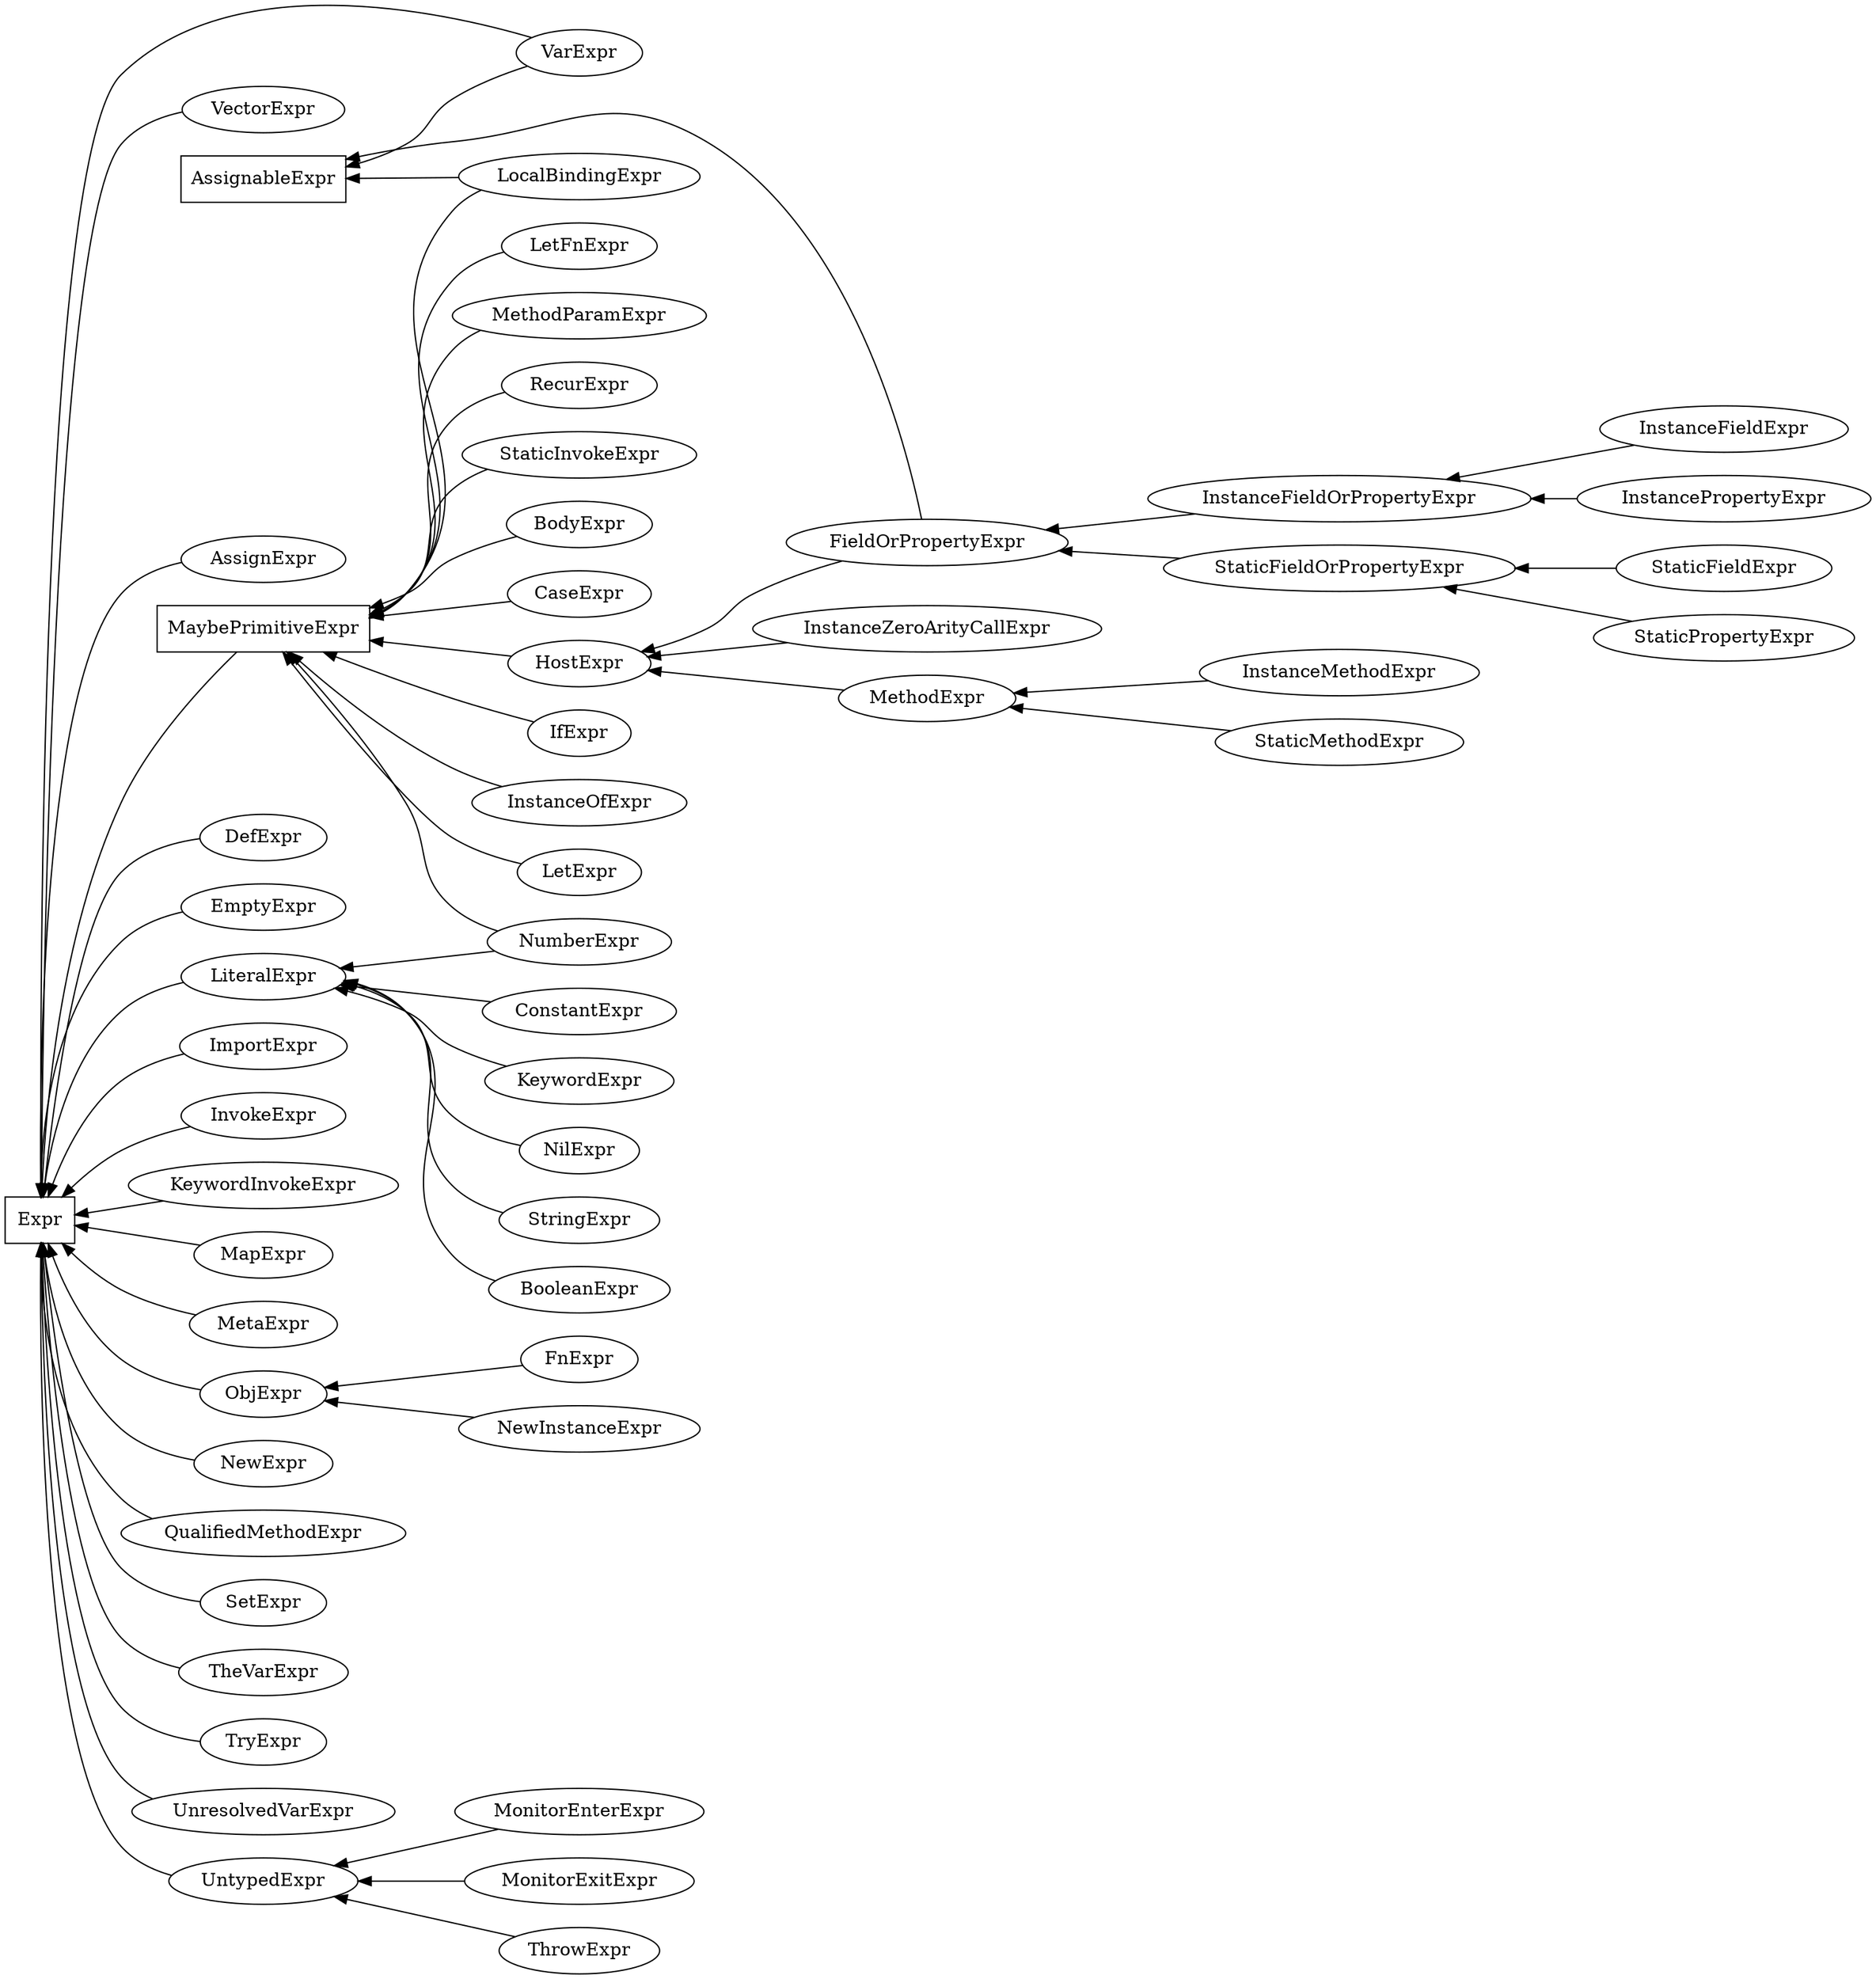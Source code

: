 strict digraph G {

rankdir = RL;

/* here start the interfaces */

{
	node [shape=box];

	AssignableExpr;
	MaybePrimitiveExpr -> { Expr };
	Expr;
}

/* Here start (mostly) the classes */

{
	node [shape=ellipse]           
		   
	AssignExpr                   -> { Expr };          
	BodyExpr                     -> { MaybePrimitiveExpr };
	BooleanExpr                  -> { LiteralExpr };
	CaseExpr                     -> { MaybePrimitiveExpr };
	ConstantExpr                 -> { LiteralExpr };
	DefExpr                      -> { Expr };
	EmptyExpr                    -> { Expr };	
	FieldOrPropertyExpr          -> { HostExpr, AssignableExpr };
	FnExpr                       -> { ObjExpr };
	HostExpr                     -> { MaybePrimitiveExpr };
	IfExpr                       -> { MaybePrimitiveExpr };
	ImportExpr                   -> { Expr };  
	InstanceFieldOrPropertyExpr  -> { FieldOrPropertyExpr };	
	InstanceFieldExpr            -> { InstanceFieldOrPropertyExpr };
	InstancePropertyExpr         -> { InstanceFieldOrPropertyExpr };
	InstanceMethodExpr           -> { MethodExpr };
	InstanceOfExpr               -> { MaybePrimitiveExpr };
	InstanceZeroArityCallExpr    -> { HostExpr };         
	InvokeExpr                   -> { Expr };            
	KeywordExpr                  -> { LiteralExpr };
	KeywordInvokeExpr            -> { Expr }; 
	LetExpr                      -> { MaybePrimitiveExpr };
	LetFnExpr                    -> { MaybePrimitiveExpr };
	LiteralExpr                  -> { Expr };  
	LocalBindingExpr             -> { MaybePrimitiveExpr, AssignableExpr };
	MapExpr                      -> { Expr };
	MetaExpr                     -> { Expr };   
	MethodExpr                   -> { HostExpr };
	MethodParamExpr              -> { MaybePrimitiveExpr };   
	MonitorEnterExpr             -> { UntypedExpr };   
	MonitorExitExpr              -> { UntypedExpr }; 
	NewExpr                      -> { Expr };
	NewInstanceExpr              -> { ObjExpr };
	NilExpr                      -> { LiteralExpr };           
	NumberExpr                   -> { LiteralExpr, MaybePrimitiveExpr };
	ObjExpr                      -> { Expr };                          
	RecurExpr                    -> { MaybePrimitiveExpr };
	QualifiedMethodExpr          -> { Expr };
	SetExpr                      -> { Expr };   
	StaticFieldOrPropertyExpr    -> { FieldOrPropertyExpr };
	StaticFieldExpr              -> { StaticFieldOrPropertyExpr };
	StaticPropertyExpr           -> { StaticFieldOrPropertyExpr };
	StaticInvokeExpr             -> { MaybePrimitiveExpr };
	StaticMethodExpr             -> { MethodExpr };
	StringExpr                   -> { LiteralExpr }; 
	TheVarExpr                   -> { Expr };   
	ThrowExpr                    -> { UntypedExpr }; 
	TryExpr                      -> { Expr };   
	UnresolvedVarExpr            -> { Expr };   
	UntypedExpr                  -> { Expr };   
	VarExpr                      -> { Expr, AssignableExpr };   
	VectorExpr                   -> { Expr }; 

}

}
